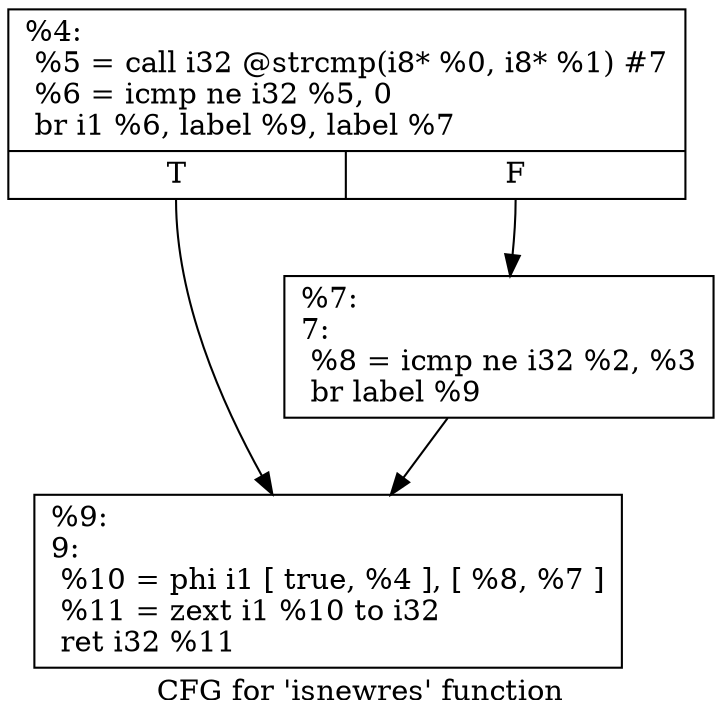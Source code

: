 digraph "CFG for 'isnewres' function" {
	label="CFG for 'isnewres' function";

	Node0x1514390 [shape=record,label="{%4:\l  %5 = call i32 @strcmp(i8* %0, i8* %1) #7\l  %6 = icmp ne i32 %5, 0\l  br i1 %6, label %9, label %7\l|{<s0>T|<s1>F}}"];
	Node0x1514390:s0 -> Node0x15145b0;
	Node0x1514390:s1 -> Node0x1514600;
	Node0x1514600 [shape=record,label="{%7:\l7:                                                \l  %8 = icmp ne i32 %2, %3\l  br label %9\l}"];
	Node0x1514600 -> Node0x15145b0;
	Node0x15145b0 [shape=record,label="{%9:\l9:                                                \l  %10 = phi i1 [ true, %4 ], [ %8, %7 ]\l  %11 = zext i1 %10 to i32\l  ret i32 %11\l}"];
}
